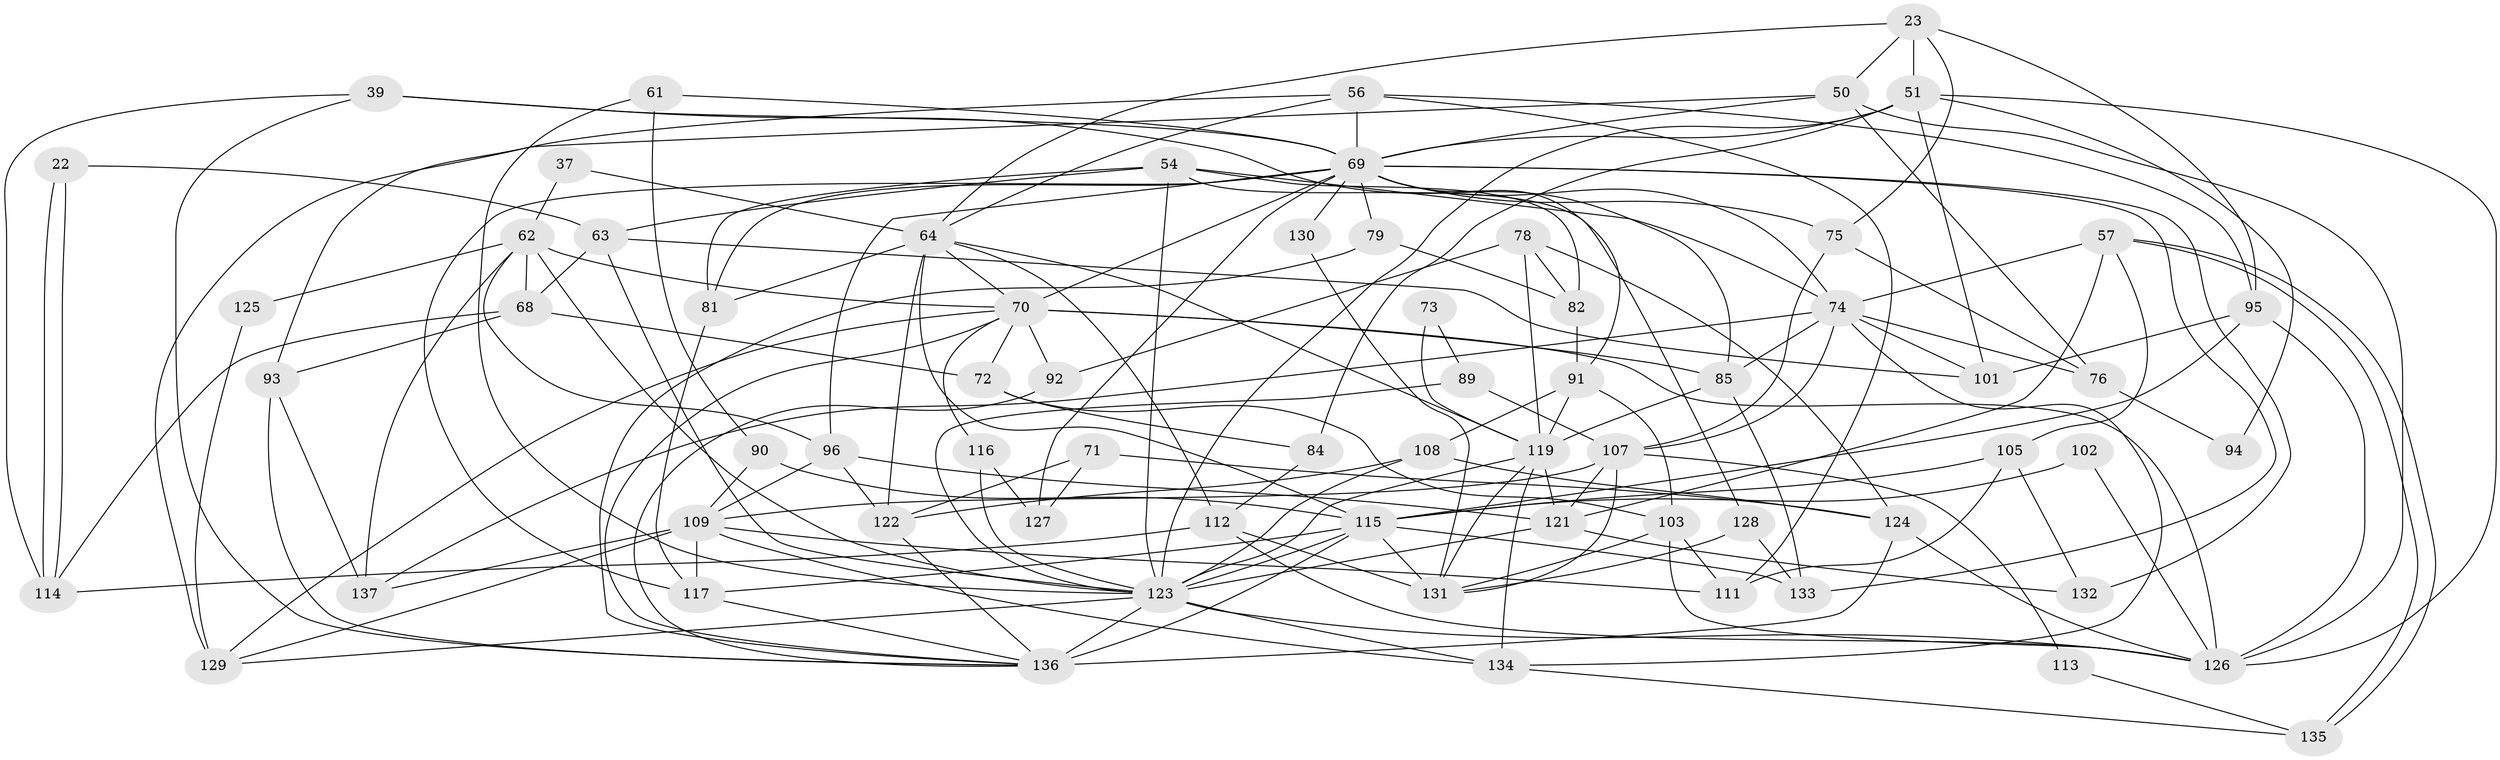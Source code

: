 // original degree distribution, {5: 0.20437956204379562, 4: 0.2846715328467153, 3: 0.26277372262773724, 6: 0.072992700729927, 2: 0.12408759124087591, 7: 0.043795620437956206, 8: 0.0072992700729927005}
// Generated by graph-tools (version 1.1) at 2025/50/03/09/25 04:50:37]
// undirected, 68 vertices, 173 edges
graph export_dot {
graph [start="1"]
  node [color=gray90,style=filled];
  22;
  23;
  37;
  39;
  50 [super="+26"];
  51 [super="+38"];
  54 [super="+33"];
  56 [super="+42"];
  57;
  61 [super="+7"];
  62 [super="+30"];
  63 [super="+55"];
  64 [super="+40"];
  68 [super="+48"];
  69 [super="+3+21"];
  70 [super="+6+9+29"];
  71 [super="+52"];
  72;
  73;
  74 [super="+65"];
  75;
  76;
  78 [super="+60"];
  79;
  81;
  82;
  84 [super="+43"];
  85 [super="+25"];
  89;
  90 [super="+28"];
  91 [super="+17"];
  92;
  93;
  94;
  95 [super="+46"];
  96;
  101;
  102;
  103;
  105;
  107 [super="+88"];
  108 [super="+45"];
  109 [super="+53"];
  111;
  112 [super="+12"];
  113;
  114;
  115 [super="+13+47+80+86+98"];
  116;
  117 [super="+41"];
  119 [super="+16+35+19"];
  121 [super="+49"];
  122 [super="+36"];
  123 [super="+106+104"];
  124 [super="+77"];
  125;
  126 [super="+120"];
  127;
  128;
  129 [super="+31"];
  130;
  131 [super="+97"];
  132;
  133;
  134 [super="+100"];
  135;
  136 [super="+118+18+110+87"];
  137;
  22 -- 114;
  22 -- 114;
  22 -- 63;
  23 -- 75;
  23 -- 51;
  23 -- 50;
  23 -- 95;
  23 -- 64;
  37 -- 62;
  37 -- 64;
  39 -- 136;
  39 -- 85;
  39 -- 114;
  39 -- 69;
  50 -- 126 [weight=2];
  50 -- 76;
  50 -- 69;
  50 -- 129;
  51 -- 101;
  51 -- 126;
  51 -- 94;
  51 -- 69;
  51 -- 84;
  51 -- 123 [weight=2];
  54 -- 81;
  54 -- 123 [weight=2];
  54 -- 128;
  54 -- 82;
  54 -- 74;
  54 -- 63 [weight=2];
  56 -- 64;
  56 -- 95;
  56 -- 93;
  56 -- 111;
  56 -- 69;
  57 -- 121;
  57 -- 135;
  57 -- 135;
  57 -- 105;
  57 -- 74;
  61 -- 90;
  61 -- 69;
  61 -- 123;
  62 -- 123;
  62 -- 70 [weight=2];
  62 -- 96;
  62 -- 68;
  62 -- 137;
  62 -- 125;
  63 -- 68;
  63 -- 101;
  63 -- 123;
  64 -- 112;
  64 -- 115 [weight=4];
  64 -- 70 [weight=2];
  64 -- 81;
  64 -- 119;
  64 -- 122;
  68 -- 93;
  68 -- 72;
  68 -- 114;
  69 -- 70;
  69 -- 75;
  69 -- 79;
  69 -- 127;
  69 -- 130;
  69 -- 132;
  69 -- 117;
  69 -- 96;
  69 -- 133;
  69 -- 74;
  69 -- 81;
  69 -- 91;
  70 -- 92;
  70 -- 116;
  70 -- 129;
  70 -- 126 [weight=2];
  70 -- 72;
  70 -- 85;
  70 -- 136;
  71 -- 124;
  71 -- 122;
  71 -- 127;
  72 -- 103;
  72 -- 84;
  73 -- 89;
  73 -- 119;
  74 -- 134;
  74 -- 101;
  74 -- 137;
  74 -- 107;
  74 -- 76;
  74 -- 85;
  75 -- 76;
  75 -- 107;
  76 -- 94;
  78 -- 124 [weight=2];
  78 -- 92;
  78 -- 119 [weight=2];
  78 -- 82;
  79 -- 82;
  79 -- 136;
  81 -- 117 [weight=2];
  82 -- 91;
  84 -- 112;
  85 -- 133;
  85 -- 119;
  89 -- 107;
  89 -- 123;
  90 -- 109;
  90 -- 115 [weight=3];
  91 -- 103 [weight=2];
  91 -- 119;
  91 -- 108;
  92 -- 136;
  93 -- 137;
  93 -- 136;
  95 -- 101;
  95 -- 115;
  95 -- 126;
  96 -- 121;
  96 -- 109;
  96 -- 122;
  102 -- 115;
  102 -- 126;
  103 -- 111;
  103 -- 126;
  103 -- 131;
  105 -- 111;
  105 -- 132;
  105 -- 115;
  107 -- 113;
  107 -- 131;
  107 -- 109;
  107 -- 121 [weight=2];
  108 -- 124;
  108 -- 122;
  108 -- 123;
  109 -- 117 [weight=2];
  109 -- 137;
  109 -- 111;
  109 -- 129;
  109 -- 134;
  112 -- 114;
  112 -- 126;
  112 -- 131;
  113 -- 135;
  115 -- 136 [weight=4];
  115 -- 131 [weight=2];
  115 -- 133;
  115 -- 117;
  115 -- 123 [weight=3];
  116 -- 123;
  116 -- 127;
  117 -- 136;
  119 -- 134 [weight=2];
  119 -- 131;
  119 -- 121;
  119 -- 123 [weight=2];
  121 -- 123 [weight=3];
  121 -- 132;
  122 -- 136 [weight=2];
  123 -- 129;
  123 -- 134;
  123 -- 136 [weight=2];
  123 -- 126;
  124 -- 136 [weight=2];
  124 -- 126;
  125 -- 129;
  128 -- 133;
  128 -- 131;
  130 -- 131;
  134 -- 135;
}
